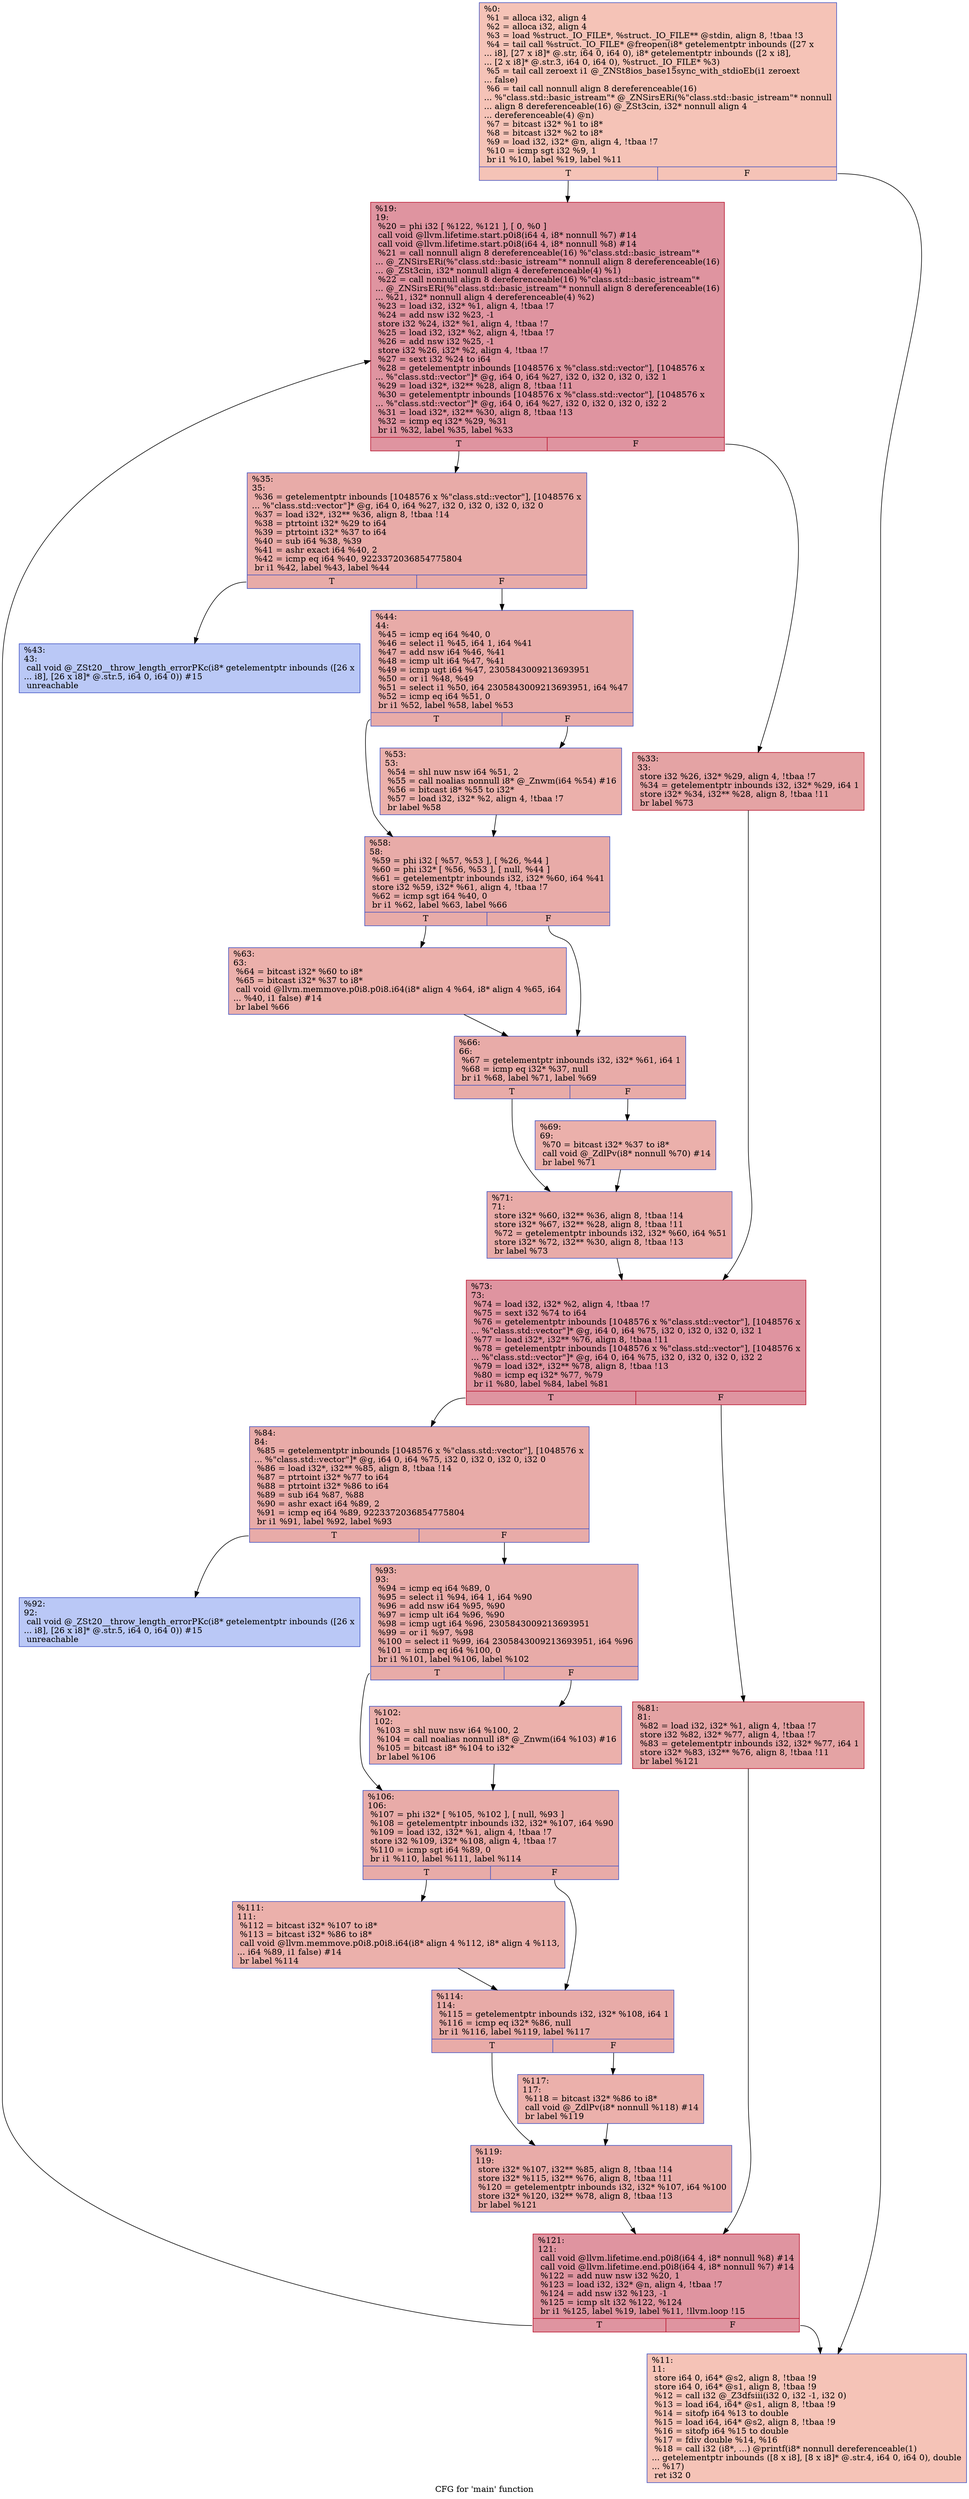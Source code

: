digraph "CFG for 'main' function" {
	label="CFG for 'main' function";

	Node0x557afd849bd0 [shape=record,color="#3d50c3ff", style=filled, fillcolor="#e8765c70",label="{%0:\l  %1 = alloca i32, align 4\l  %2 = alloca i32, align 4\l  %3 = load %struct._IO_FILE*, %struct._IO_FILE** @stdin, align 8, !tbaa !3\l  %4 = tail call %struct._IO_FILE* @freopen(i8* getelementptr inbounds ([27 x\l... i8], [27 x i8]* @.str, i64 0, i64 0), i8* getelementptr inbounds ([2 x i8],\l... [2 x i8]* @.str.3, i64 0, i64 0), %struct._IO_FILE* %3)\l  %5 = tail call zeroext i1 @_ZNSt8ios_base15sync_with_stdioEb(i1 zeroext\l... false)\l  %6 = tail call nonnull align 8 dereferenceable(16)\l... %\"class.std::basic_istream\"* @_ZNSirsERi(%\"class.std::basic_istream\"* nonnull\l... align 8 dereferenceable(16) @_ZSt3cin, i32* nonnull align 4\l... dereferenceable(4) @n)\l  %7 = bitcast i32* %1 to i8*\l  %8 = bitcast i32* %2 to i8*\l  %9 = load i32, i32* @n, align 4, !tbaa !7\l  %10 = icmp sgt i32 %9, 1\l  br i1 %10, label %19, label %11\l|{<s0>T|<s1>F}}"];
	Node0x557afd849bd0:s0 -> Node0x557afd84a830;
	Node0x557afd849bd0:s1 -> Node0x557afd84b000;
	Node0x557afd84b000 [shape=record,color="#3d50c3ff", style=filled, fillcolor="#e8765c70",label="{%11:\l11:                                               \l  store i64 0, i64* @s2, align 8, !tbaa !9\l  store i64 0, i64* @s1, align 8, !tbaa !9\l  %12 = call i32 @_Z3dfsiii(i32 0, i32 -1, i32 0)\l  %13 = load i64, i64* @s1, align 8, !tbaa !9\l  %14 = sitofp i64 %13 to double\l  %15 = load i64, i64* @s2, align 8, !tbaa !9\l  %16 = sitofp i64 %15 to double\l  %17 = fdiv double %14, %16\l  %18 = call i32 (i8*, ...) @printf(i8* nonnull dereferenceable(1)\l... getelementptr inbounds ([8 x i8], [8 x i8]* @.str.4, i64 0, i64 0), double\l... %17)\l  ret i32 0\l}"];
	Node0x557afd84a830 [shape=record,color="#b70d28ff", style=filled, fillcolor="#b70d2870",label="{%19:\l19:                                               \l  %20 = phi i32 [ %122, %121 ], [ 0, %0 ]\l  call void @llvm.lifetime.start.p0i8(i64 4, i8* nonnull %7) #14\l  call void @llvm.lifetime.start.p0i8(i64 4, i8* nonnull %8) #14\l  %21 = call nonnull align 8 dereferenceable(16) %\"class.std::basic_istream\"*\l... @_ZNSirsERi(%\"class.std::basic_istream\"* nonnull align 8 dereferenceable(16)\l... @_ZSt3cin, i32* nonnull align 4 dereferenceable(4) %1)\l  %22 = call nonnull align 8 dereferenceable(16) %\"class.std::basic_istream\"*\l... @_ZNSirsERi(%\"class.std::basic_istream\"* nonnull align 8 dereferenceable(16)\l... %21, i32* nonnull align 4 dereferenceable(4) %2)\l  %23 = load i32, i32* %1, align 4, !tbaa !7\l  %24 = add nsw i32 %23, -1\l  store i32 %24, i32* %1, align 4, !tbaa !7\l  %25 = load i32, i32* %2, align 4, !tbaa !7\l  %26 = add nsw i32 %25, -1\l  store i32 %26, i32* %2, align 4, !tbaa !7\l  %27 = sext i32 %24 to i64\l  %28 = getelementptr inbounds [1048576 x %\"class.std::vector\"], [1048576 x\l... %\"class.std::vector\"]* @g, i64 0, i64 %27, i32 0, i32 0, i32 0, i32 1\l  %29 = load i32*, i32** %28, align 8, !tbaa !11\l  %30 = getelementptr inbounds [1048576 x %\"class.std::vector\"], [1048576 x\l... %\"class.std::vector\"]* @g, i64 0, i64 %27, i32 0, i32 0, i32 0, i32 2\l  %31 = load i32*, i32** %30, align 8, !tbaa !13\l  %32 = icmp eq i32* %29, %31\l  br i1 %32, label %35, label %33\l|{<s0>T|<s1>F}}"];
	Node0x557afd84a830:s0 -> Node0x557afd84c7e0;
	Node0x557afd84a830:s1 -> Node0x557afd84c870;
	Node0x557afd84c870 [shape=record,color="#b70d28ff", style=filled, fillcolor="#c32e3170",label="{%33:\l33:                                               \l  store i32 %26, i32* %29, align 4, !tbaa !7\l  %34 = getelementptr inbounds i32, i32* %29, i64 1\l  store i32* %34, i32** %28, align 8, !tbaa !11\l  br label %73\l}"];
	Node0x557afd84c870 -> Node0x557afd84d180;
	Node0x557afd84c7e0 [shape=record,color="#3d50c3ff", style=filled, fillcolor="#cc403a70",label="{%35:\l35:                                               \l  %36 = getelementptr inbounds [1048576 x %\"class.std::vector\"], [1048576 x\l... %\"class.std::vector\"]* @g, i64 0, i64 %27, i32 0, i32 0, i32 0, i32 0\l  %37 = load i32*, i32** %36, align 8, !tbaa !14\l  %38 = ptrtoint i32* %29 to i64\l  %39 = ptrtoint i32* %37 to i64\l  %40 = sub i64 %38, %39\l  %41 = ashr exact i64 %40, 2\l  %42 = icmp eq i64 %40, 9223372036854775804\l  br i1 %42, label %43, label %44\l|{<s0>T|<s1>F}}"];
	Node0x557afd84c7e0:s0 -> Node0x557afd84dce0;
	Node0x557afd84c7e0:s1 -> Node0x557afd84dd30;
	Node0x557afd84dce0 [shape=record,color="#3d50c3ff", style=filled, fillcolor="#6282ea70",label="{%43:\l43:                                               \l  call void @_ZSt20__throw_length_errorPKc(i8* getelementptr inbounds ([26 x\l... i8], [26 x i8]* @.str.5, i64 0, i64 0)) #15\l  unreachable\l}"];
	Node0x557afd84dd30 [shape=record,color="#3d50c3ff", style=filled, fillcolor="#cc403a70",label="{%44:\l44:                                               \l  %45 = icmp eq i64 %40, 0\l  %46 = select i1 %45, i64 1, i64 %41\l  %47 = add nsw i64 %46, %41\l  %48 = icmp ult i64 %47, %41\l  %49 = icmp ugt i64 %47, 2305843009213693951\l  %50 = or i1 %48, %49\l  %51 = select i1 %50, i64 2305843009213693951, i64 %47\l  %52 = icmp eq i64 %51, 0\l  br i1 %52, label %58, label %53\l|{<s0>T|<s1>F}}"];
	Node0x557afd84dd30:s0 -> Node0x557afd84e6a0;
	Node0x557afd84dd30:s1 -> Node0x557afd84e6f0;
	Node0x557afd84e6f0 [shape=record,color="#3d50c3ff", style=filled, fillcolor="#d24b4070",label="{%53:\l53:                                               \l  %54 = shl nuw nsw i64 %51, 2\l  %55 = call noalias nonnull i8* @_Znwm(i64 %54) #16\l  %56 = bitcast i8* %55 to i32*\l  %57 = load i32, i32* %2, align 4, !tbaa !7\l  br label %58\l}"];
	Node0x557afd84e6f0 -> Node0x557afd84e6a0;
	Node0x557afd84e6a0 [shape=record,color="#3d50c3ff", style=filled, fillcolor="#cc403a70",label="{%58:\l58:                                               \l  %59 = phi i32 [ %57, %53 ], [ %26, %44 ]\l  %60 = phi i32* [ %56, %53 ], [ null, %44 ]\l  %61 = getelementptr inbounds i32, i32* %60, i64 %41\l  store i32 %59, i32* %61, align 4, !tbaa !7\l  %62 = icmp sgt i64 %40, 0\l  br i1 %62, label %63, label %66\l|{<s0>T|<s1>F}}"];
	Node0x557afd84e6a0:s0 -> Node0x557afd84ef70;
	Node0x557afd84e6a0:s1 -> Node0x557afd84efc0;
	Node0x557afd84ef70 [shape=record,color="#3d50c3ff", style=filled, fillcolor="#d24b4070",label="{%63:\l63:                                               \l  %64 = bitcast i32* %60 to i8*\l  %65 = bitcast i32* %37 to i8*\l  call void @llvm.memmove.p0i8.p0i8.i64(i8* align 4 %64, i8* align 4 %65, i64\l... %40, i1 false) #14\l  br label %66\l}"];
	Node0x557afd84ef70 -> Node0x557afd84efc0;
	Node0x557afd84efc0 [shape=record,color="#3d50c3ff", style=filled, fillcolor="#cc403a70",label="{%66:\l66:                                               \l  %67 = getelementptr inbounds i32, i32* %61, i64 1\l  %68 = icmp eq i32* %37, null\l  br i1 %68, label %71, label %69\l|{<s0>T|<s1>F}}"];
	Node0x557afd84efc0:s0 -> Node0x557afd84f650;
	Node0x557afd84efc0:s1 -> Node0x557afd84f6a0;
	Node0x557afd84f6a0 [shape=record,color="#3d50c3ff", style=filled, fillcolor="#d24b4070",label="{%69:\l69:                                               \l  %70 = bitcast i32* %37 to i8*\l  call void @_ZdlPv(i8* nonnull %70) #14\l  br label %71\l}"];
	Node0x557afd84f6a0 -> Node0x557afd84f650;
	Node0x557afd84f650 [shape=record,color="#3d50c3ff", style=filled, fillcolor="#cc403a70",label="{%71:\l71:                                               \l  store i32* %60, i32** %36, align 8, !tbaa !14\l  store i32* %67, i32** %28, align 8, !tbaa !11\l  %72 = getelementptr inbounds i32, i32* %60, i64 %51\l  store i32* %72, i32** %30, align 8, !tbaa !13\l  br label %73\l}"];
	Node0x557afd84f650 -> Node0x557afd84d180;
	Node0x557afd84d180 [shape=record,color="#b70d28ff", style=filled, fillcolor="#b70d2870",label="{%73:\l73:                                               \l  %74 = load i32, i32* %2, align 4, !tbaa !7\l  %75 = sext i32 %74 to i64\l  %76 = getelementptr inbounds [1048576 x %\"class.std::vector\"], [1048576 x\l... %\"class.std::vector\"]* @g, i64 0, i64 %75, i32 0, i32 0, i32 0, i32 1\l  %77 = load i32*, i32** %76, align 8, !tbaa !11\l  %78 = getelementptr inbounds [1048576 x %\"class.std::vector\"], [1048576 x\l... %\"class.std::vector\"]* @g, i64 0, i64 %75, i32 0, i32 0, i32 0, i32 2\l  %79 = load i32*, i32** %78, align 8, !tbaa !13\l  %80 = icmp eq i32* %77, %79\l  br i1 %80, label %84, label %81\l|{<s0>T|<s1>F}}"];
	Node0x557afd84d180:s0 -> Node0x557afd850750;
	Node0x557afd84d180:s1 -> Node0x557afd8507a0;
	Node0x557afd8507a0 [shape=record,color="#b70d28ff", style=filled, fillcolor="#c32e3170",label="{%81:\l81:                                               \l  %82 = load i32, i32* %1, align 4, !tbaa !7\l  store i32 %82, i32* %77, align 4, !tbaa !7\l  %83 = getelementptr inbounds i32, i32* %77, i64 1\l  store i32* %83, i32** %76, align 8, !tbaa !11\l  br label %121\l}"];
	Node0x557afd8507a0 -> Node0x557afd84b850;
	Node0x557afd850750 [shape=record,color="#3d50c3ff", style=filled, fillcolor="#cc403a70",label="{%84:\l84:                                               \l  %85 = getelementptr inbounds [1048576 x %\"class.std::vector\"], [1048576 x\l... %\"class.std::vector\"]* @g, i64 0, i64 %75, i32 0, i32 0, i32 0, i32 0\l  %86 = load i32*, i32** %85, align 8, !tbaa !14\l  %87 = ptrtoint i32* %77 to i64\l  %88 = ptrtoint i32* %86 to i64\l  %89 = sub i64 %87, %88\l  %90 = ashr exact i64 %89, 2\l  %91 = icmp eq i64 %89, 9223372036854775804\l  br i1 %91, label %92, label %93\l|{<s0>T|<s1>F}}"];
	Node0x557afd850750:s0 -> Node0x557afd850f80;
	Node0x557afd850750:s1 -> Node0x557afd850fd0;
	Node0x557afd850f80 [shape=record,color="#3d50c3ff", style=filled, fillcolor="#6282ea70",label="{%92:\l92:                                               \l  call void @_ZSt20__throw_length_errorPKc(i8* getelementptr inbounds ([26 x\l... i8], [26 x i8]* @.str.5, i64 0, i64 0)) #15\l  unreachable\l}"];
	Node0x557afd850fd0 [shape=record,color="#3d50c3ff", style=filled, fillcolor="#cc403a70",label="{%93:\l93:                                               \l  %94 = icmp eq i64 %89, 0\l  %95 = select i1 %94, i64 1, i64 %90\l  %96 = add nsw i64 %95, %90\l  %97 = icmp ult i64 %96, %90\l  %98 = icmp ugt i64 %96, 2305843009213693951\l  %99 = or i1 %97, %98\l  %100 = select i1 %99, i64 2305843009213693951, i64 %96\l  %101 = icmp eq i64 %100, 0\l  br i1 %101, label %106, label %102\l|{<s0>T|<s1>F}}"];
	Node0x557afd850fd0:s0 -> Node0x557afd851720;
	Node0x557afd850fd0:s1 -> Node0x557afd851770;
	Node0x557afd851770 [shape=record,color="#3d50c3ff", style=filled, fillcolor="#d24b4070",label="{%102:\l102:                                              \l  %103 = shl nuw nsw i64 %100, 2\l  %104 = call noalias nonnull i8* @_Znwm(i64 %103) #16\l  %105 = bitcast i8* %104 to i32*\l  br label %106\l}"];
	Node0x557afd851770 -> Node0x557afd851720;
	Node0x557afd851720 [shape=record,color="#3d50c3ff", style=filled, fillcolor="#cc403a70",label="{%106:\l106:                                              \l  %107 = phi i32* [ %105, %102 ], [ null, %93 ]\l  %108 = getelementptr inbounds i32, i32* %107, i64 %90\l  %109 = load i32, i32* %1, align 4, !tbaa !7\l  store i32 %109, i32* %108, align 4, !tbaa !7\l  %110 = icmp sgt i64 %89, 0\l  br i1 %110, label %111, label %114\l|{<s0>T|<s1>F}}"];
	Node0x557afd851720:s0 -> Node0x557afd851dd0;
	Node0x557afd851720:s1 -> Node0x557afd851e20;
	Node0x557afd851dd0 [shape=record,color="#3d50c3ff", style=filled, fillcolor="#d24b4070",label="{%111:\l111:                                              \l  %112 = bitcast i32* %107 to i8*\l  %113 = bitcast i32* %86 to i8*\l  call void @llvm.memmove.p0i8.p0i8.i64(i8* align 4 %112, i8* align 4 %113,\l... i64 %89, i1 false) #14\l  br label %114\l}"];
	Node0x557afd851dd0 -> Node0x557afd851e20;
	Node0x557afd851e20 [shape=record,color="#3d50c3ff", style=filled, fillcolor="#cc403a70",label="{%114:\l114:                                              \l  %115 = getelementptr inbounds i32, i32* %108, i64 1\l  %116 = icmp eq i32* %86, null\l  br i1 %116, label %119, label %117\l|{<s0>T|<s1>F}}"];
	Node0x557afd851e20:s0 -> Node0x557afd852330;
	Node0x557afd851e20:s1 -> Node0x557afd852380;
	Node0x557afd852380 [shape=record,color="#3d50c3ff", style=filled, fillcolor="#d24b4070",label="{%117:\l117:                                              \l  %118 = bitcast i32* %86 to i8*\l  call void @_ZdlPv(i8* nonnull %118) #14\l  br label %119\l}"];
	Node0x557afd852380 -> Node0x557afd852330;
	Node0x557afd852330 [shape=record,color="#3d50c3ff", style=filled, fillcolor="#cc403a70",label="{%119:\l119:                                              \l  store i32* %107, i32** %85, align 8, !tbaa !14\l  store i32* %115, i32** %76, align 8, !tbaa !11\l  %120 = getelementptr inbounds i32, i32* %107, i64 %100\l  store i32* %120, i32** %78, align 8, !tbaa !13\l  br label %121\l}"];
	Node0x557afd852330 -> Node0x557afd84b850;
	Node0x557afd84b850 [shape=record,color="#b70d28ff", style=filled, fillcolor="#b70d2870",label="{%121:\l121:                                              \l  call void @llvm.lifetime.end.p0i8(i64 4, i8* nonnull %8) #14\l  call void @llvm.lifetime.end.p0i8(i64 4, i8* nonnull %7) #14\l  %122 = add nuw nsw i32 %20, 1\l  %123 = load i32, i32* @n, align 4, !tbaa !7\l  %124 = add nsw i32 %123, -1\l  %125 = icmp slt i32 %122, %124\l  br i1 %125, label %19, label %11, !llvm.loop !15\l|{<s0>T|<s1>F}}"];
	Node0x557afd84b850:s0 -> Node0x557afd84a830;
	Node0x557afd84b850:s1 -> Node0x557afd84b000;
}
